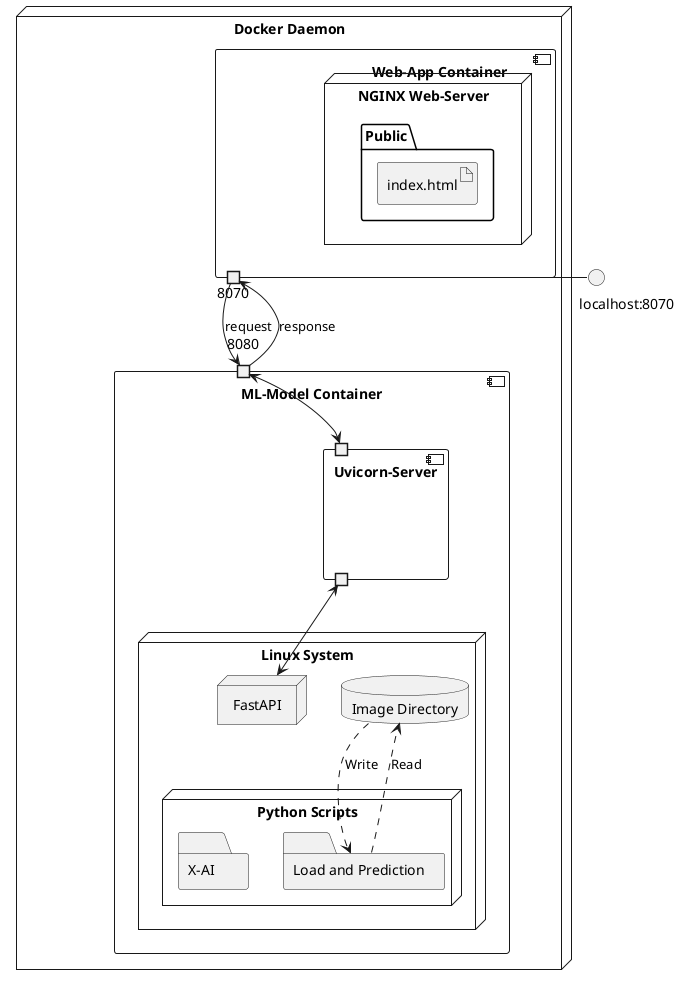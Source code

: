 @startuml
'skinparam linetype ortho

node "Docker Daemon" {
  component "ML-Model Container" as ML {
    portin "8080" as p1
    
    component "Uvicorn-Server" as uvicorn{
    portin " " as p3
    portout " " as p5
    
  }
    node "Linux System" {
        database "Image Directory" as vol
        node "FastAPI" as fastapi
        node "Python Scripts" as python {
            folder "Load and Prediction" as load_and_prediction
            folder "X-AI" as x_ai
        }
    }
  }
  component "                              Web-App Container" as APP {
    portout "8070" as p2
    
    node "NGINX Web-Server" as nginx {
        folder "Public" as public {
            artifact "index.html"
        }
    }
  }
  
  
  
  
}

interface "                 localhost:8070" as p70

p2 --right---- p70
p2 -->p1:request
p1 ---> p2: response

p1 <--> p3
p5 <--> fastapi

load_and_prediction ..> vol : Read
vol ..> load_and_prediction : Write



@enduml
